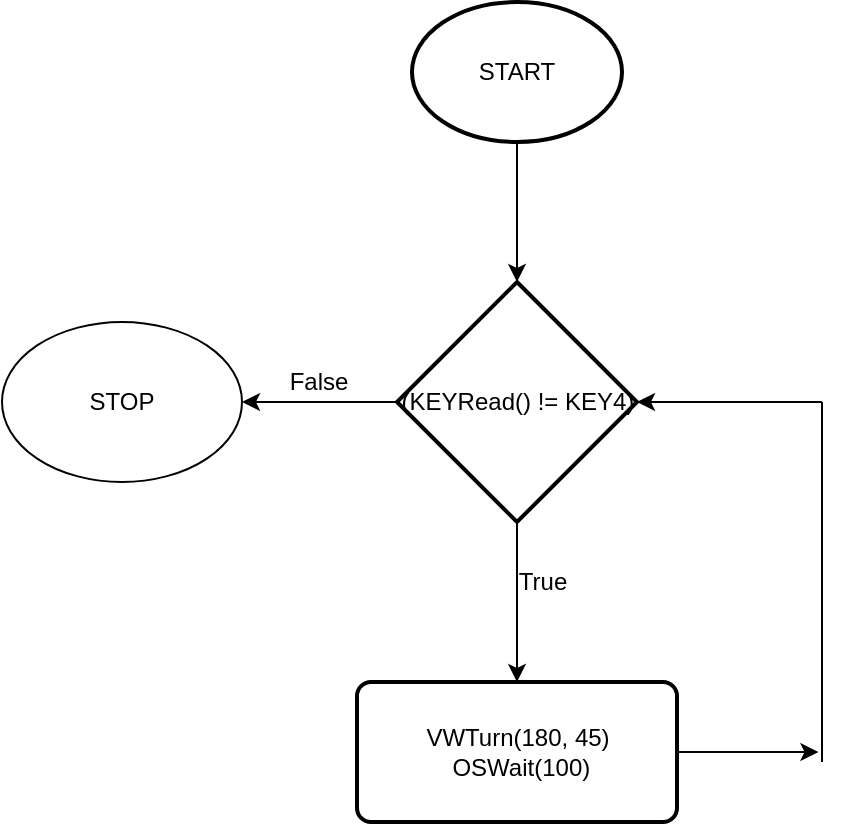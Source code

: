 <mxfile version="14.8.5" type="github">
  <diagram id="uNB8c1YKwWX-J67UwFsm" name="Page-1">
    <mxGraphModel dx="1138" dy="429" grid="1" gridSize="10" guides="1" tooltips="1" connect="1" arrows="1" fold="1" page="1" pageScale="1" pageWidth="850" pageHeight="1100" math="0" shadow="0">
      <root>
        <mxCell id="0" />
        <mxCell id="1" parent="0" />
        <mxCell id="7kME_-IxoIqVeiEY19HA-1" value="START" style="strokeWidth=2;html=1;shape=mxgraph.flowchart.start_1;whiteSpace=wrap;" vertex="1" parent="1">
          <mxGeometry x="325" y="40" width="105" height="70" as="geometry" />
        </mxCell>
        <mxCell id="7kME_-IxoIqVeiEY19HA-2" value="(KEYRead() != KEY4)" style="strokeWidth=2;html=1;shape=mxgraph.flowchart.decision;whiteSpace=wrap;" vertex="1" parent="1">
          <mxGeometry x="317.5" y="180" width="120" height="120" as="geometry" />
        </mxCell>
        <mxCell id="7kME_-IxoIqVeiEY19HA-3" value="VWTurn(180, 45)&lt;br&gt;&amp;nbsp;OSWait(100)" style="rounded=1;whiteSpace=wrap;html=1;absoluteArcSize=1;arcSize=14;strokeWidth=2;" vertex="1" parent="1">
          <mxGeometry x="297.5" y="380" width="160" height="70" as="geometry" />
        </mxCell>
        <mxCell id="7kME_-IxoIqVeiEY19HA-4" value="" style="endArrow=classic;html=1;exitX=0.5;exitY=1;exitDx=0;exitDy=0;exitPerimeter=0;entryX=0.5;entryY=0;entryDx=0;entryDy=0;entryPerimeter=0;" edge="1" parent="1" source="7kME_-IxoIqVeiEY19HA-1" target="7kME_-IxoIqVeiEY19HA-2">
          <mxGeometry width="50" height="50" relative="1" as="geometry">
            <mxPoint x="360" y="170" as="sourcePoint" />
            <mxPoint x="410" y="120" as="targetPoint" />
          </mxGeometry>
        </mxCell>
        <mxCell id="7kME_-IxoIqVeiEY19HA-5" value="" style="endArrow=classic;html=1;" edge="1" parent="1" source="7kME_-IxoIqVeiEY19HA-2" target="7kME_-IxoIqVeiEY19HA-3">
          <mxGeometry width="50" height="50" relative="1" as="geometry">
            <mxPoint x="377.5" y="350" as="sourcePoint" />
            <mxPoint x="377.5" y="370.711" as="targetPoint" />
          </mxGeometry>
        </mxCell>
        <mxCell id="7kME_-IxoIqVeiEY19HA-6" value="" style="endArrow=classic;html=1;" edge="1" parent="1" source="7kME_-IxoIqVeiEY19HA-3">
          <mxGeometry width="50" height="50" relative="1" as="geometry">
            <mxPoint x="457.5" y="465" as="sourcePoint" />
            <mxPoint x="528.211" y="415" as="targetPoint" />
          </mxGeometry>
        </mxCell>
        <mxCell id="7kME_-IxoIqVeiEY19HA-8" value="" style="endArrow=classic;html=1;" edge="1" parent="1" target="7kME_-IxoIqVeiEY19HA-2">
          <mxGeometry width="50" height="50" relative="1" as="geometry">
            <mxPoint x="530" y="240" as="sourcePoint" />
            <mxPoint x="470" y="270" as="targetPoint" />
          </mxGeometry>
        </mxCell>
        <mxCell id="7kME_-IxoIqVeiEY19HA-9" value="True" style="text;html=1;align=center;verticalAlign=middle;resizable=0;points=[];autosize=1;strokeColor=none;" vertex="1" parent="1">
          <mxGeometry x="370" y="320" width="40" height="20" as="geometry" />
        </mxCell>
        <mxCell id="7kME_-IxoIqVeiEY19HA-10" value="" style="endArrow=classic;html=1;" edge="1" parent="1" source="7kME_-IxoIqVeiEY19HA-2" target="7kME_-IxoIqVeiEY19HA-11">
          <mxGeometry width="50" height="50" relative="1" as="geometry">
            <mxPoint x="246.789" y="290" as="sourcePoint" />
            <mxPoint x="246.789" y="240" as="targetPoint" />
          </mxGeometry>
        </mxCell>
        <mxCell id="7kME_-IxoIqVeiEY19HA-11" value="STOP" style="ellipse;whiteSpace=wrap;html=1;" vertex="1" parent="1">
          <mxGeometry x="120" y="200" width="120" height="80" as="geometry" />
        </mxCell>
        <mxCell id="7kME_-IxoIqVeiEY19HA-12" value="False" style="text;html=1;align=center;verticalAlign=middle;resizable=0;points=[];autosize=1;strokeColor=none;" vertex="1" parent="1">
          <mxGeometry x="257.5" y="220" width="40" height="20" as="geometry" />
        </mxCell>
        <mxCell id="7kME_-IxoIqVeiEY19HA-13" value="" style="endArrow=none;html=1;" edge="1" parent="1">
          <mxGeometry width="50" height="50" relative="1" as="geometry">
            <mxPoint x="530" y="420" as="sourcePoint" />
            <mxPoint x="530" y="240" as="targetPoint" />
          </mxGeometry>
        </mxCell>
      </root>
    </mxGraphModel>
  </diagram>
</mxfile>
